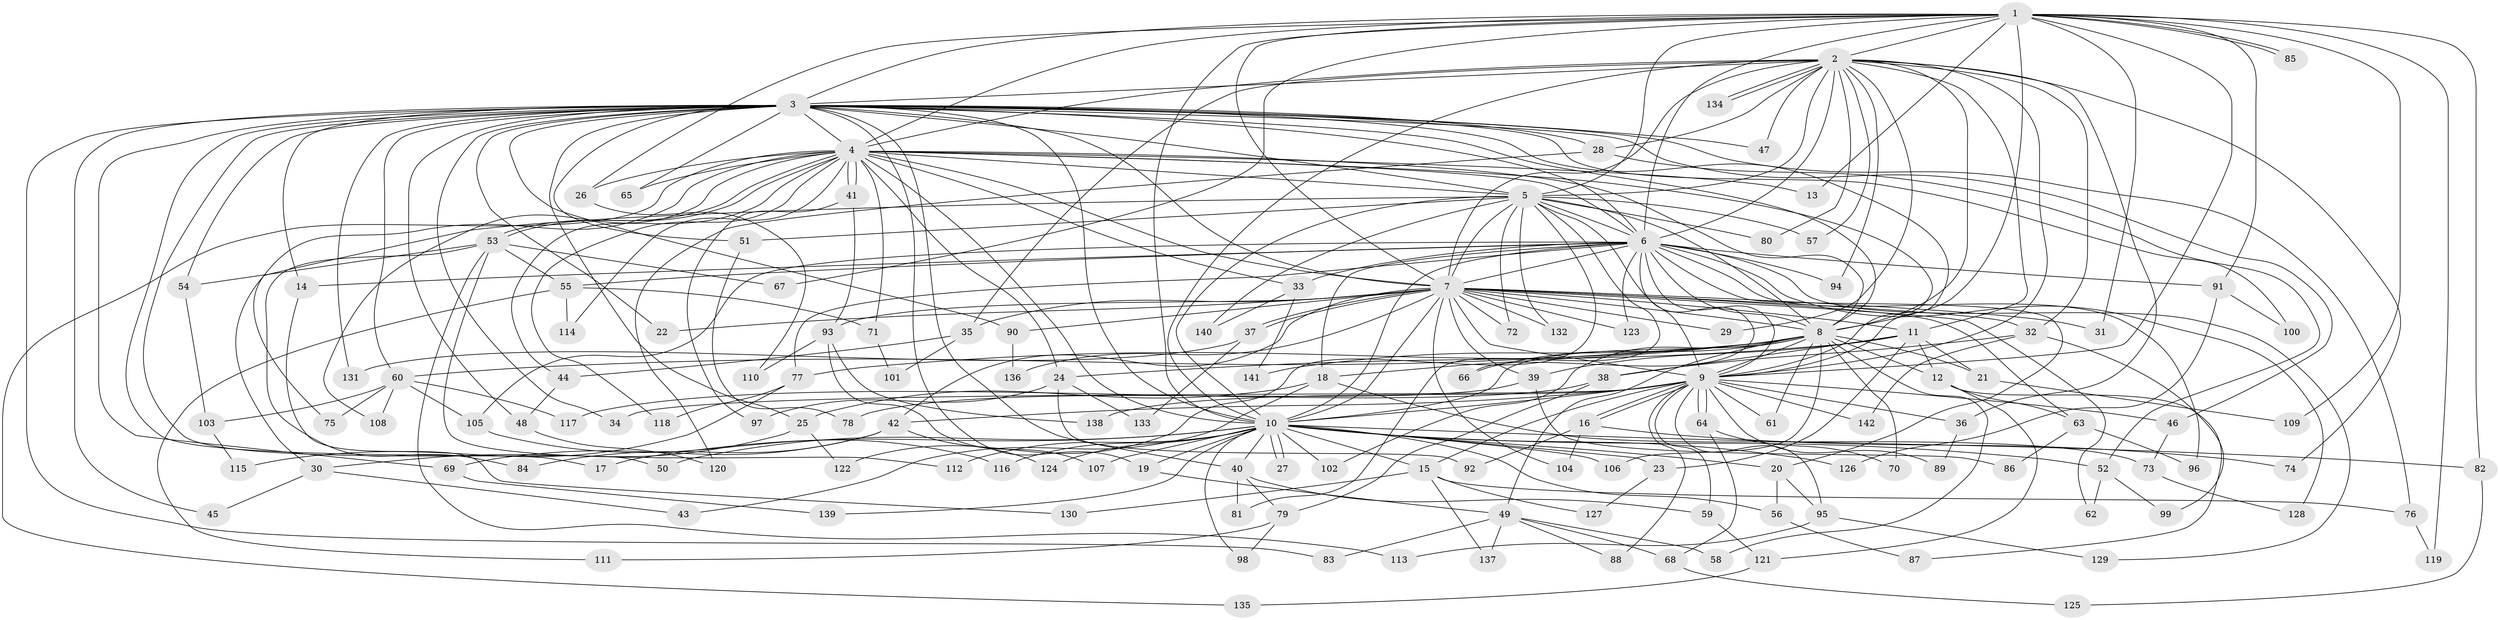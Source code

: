 // coarse degree distribution, {8: 0.011627906976744186, 22: 0.03488372093023256, 2: 0.26744186046511625, 17: 0.023255813953488372, 3: 0.2558139534883721, 28: 0.011627906976744186, 4: 0.16279069767441862, 5: 0.10465116279069768, 20: 0.023255813953488372, 6: 0.023255813953488372, 7: 0.023255813953488372, 1: 0.03488372093023256, 26: 0.011627906976744186, 16: 0.011627906976744186}
// Generated by graph-tools (version 1.1) at 2025/36/03/04/25 23:36:18]
// undirected, 142 vertices, 309 edges
graph export_dot {
  node [color=gray90,style=filled];
  1;
  2;
  3;
  4;
  5;
  6;
  7;
  8;
  9;
  10;
  11;
  12;
  13;
  14;
  15;
  16;
  17;
  18;
  19;
  20;
  21;
  22;
  23;
  24;
  25;
  26;
  27;
  28;
  29;
  30;
  31;
  32;
  33;
  34;
  35;
  36;
  37;
  38;
  39;
  40;
  41;
  42;
  43;
  44;
  45;
  46;
  47;
  48;
  49;
  50;
  51;
  52;
  53;
  54;
  55;
  56;
  57;
  58;
  59;
  60;
  61;
  62;
  63;
  64;
  65;
  66;
  67;
  68;
  69;
  70;
  71;
  72;
  73;
  74;
  75;
  76;
  77;
  78;
  79;
  80;
  81;
  82;
  83;
  84;
  85;
  86;
  87;
  88;
  89;
  90;
  91;
  92;
  93;
  94;
  95;
  96;
  97;
  98;
  99;
  100;
  101;
  102;
  103;
  104;
  105;
  106;
  107;
  108;
  109;
  110;
  111;
  112;
  113;
  114;
  115;
  116;
  117;
  118;
  119;
  120;
  121;
  122;
  123;
  124;
  125;
  126;
  127;
  128;
  129;
  130;
  131;
  132;
  133;
  134;
  135;
  136;
  137;
  138;
  139;
  140;
  141;
  142;
  1 -- 2;
  1 -- 3;
  1 -- 4;
  1 -- 5;
  1 -- 6;
  1 -- 7;
  1 -- 8;
  1 -- 9;
  1 -- 10;
  1 -- 13;
  1 -- 26;
  1 -- 31;
  1 -- 67;
  1 -- 82;
  1 -- 85;
  1 -- 85;
  1 -- 91;
  1 -- 109;
  1 -- 119;
  2 -- 3;
  2 -- 4;
  2 -- 5;
  2 -- 6;
  2 -- 7;
  2 -- 8;
  2 -- 9;
  2 -- 10;
  2 -- 11;
  2 -- 28;
  2 -- 29;
  2 -- 32;
  2 -- 35;
  2 -- 36;
  2 -- 47;
  2 -- 57;
  2 -- 74;
  2 -- 80;
  2 -- 94;
  2 -- 134;
  2 -- 134;
  3 -- 4;
  3 -- 5;
  3 -- 6;
  3 -- 7;
  3 -- 8;
  3 -- 9;
  3 -- 10;
  3 -- 14;
  3 -- 17;
  3 -- 19;
  3 -- 22;
  3 -- 25;
  3 -- 28;
  3 -- 34;
  3 -- 40;
  3 -- 45;
  3 -- 46;
  3 -- 47;
  3 -- 48;
  3 -- 50;
  3 -- 51;
  3 -- 54;
  3 -- 60;
  3 -- 65;
  3 -- 69;
  3 -- 76;
  3 -- 83;
  3 -- 90;
  3 -- 100;
  3 -- 131;
  4 -- 5;
  4 -- 6;
  4 -- 7;
  4 -- 8;
  4 -- 9;
  4 -- 10;
  4 -- 13;
  4 -- 24;
  4 -- 26;
  4 -- 33;
  4 -- 41;
  4 -- 41;
  4 -- 44;
  4 -- 53;
  4 -- 53;
  4 -- 65;
  4 -- 71;
  4 -- 75;
  4 -- 108;
  4 -- 114;
  4 -- 118;
  4 -- 135;
  5 -- 6;
  5 -- 7;
  5 -- 8;
  5 -- 9;
  5 -- 10;
  5 -- 30;
  5 -- 51;
  5 -- 57;
  5 -- 72;
  5 -- 80;
  5 -- 81;
  5 -- 122;
  5 -- 132;
  5 -- 140;
  6 -- 7;
  6 -- 8;
  6 -- 9;
  6 -- 10;
  6 -- 14;
  6 -- 18;
  6 -- 20;
  6 -- 33;
  6 -- 55;
  6 -- 66;
  6 -- 77;
  6 -- 91;
  6 -- 94;
  6 -- 96;
  6 -- 105;
  6 -- 123;
  6 -- 128;
  6 -- 129;
  7 -- 8;
  7 -- 9;
  7 -- 10;
  7 -- 11;
  7 -- 22;
  7 -- 29;
  7 -- 31;
  7 -- 32;
  7 -- 35;
  7 -- 37;
  7 -- 37;
  7 -- 39;
  7 -- 42;
  7 -- 62;
  7 -- 63;
  7 -- 72;
  7 -- 90;
  7 -- 93;
  7 -- 104;
  7 -- 123;
  7 -- 132;
  7 -- 136;
  8 -- 9;
  8 -- 10;
  8 -- 12;
  8 -- 18;
  8 -- 21;
  8 -- 24;
  8 -- 49;
  8 -- 58;
  8 -- 60;
  8 -- 61;
  8 -- 66;
  8 -- 70;
  8 -- 102;
  8 -- 106;
  8 -- 141;
  9 -- 10;
  9 -- 15;
  9 -- 16;
  9 -- 16;
  9 -- 34;
  9 -- 36;
  9 -- 42;
  9 -- 46;
  9 -- 59;
  9 -- 61;
  9 -- 64;
  9 -- 64;
  9 -- 88;
  9 -- 89;
  9 -- 95;
  9 -- 138;
  9 -- 142;
  10 -- 15;
  10 -- 17;
  10 -- 19;
  10 -- 20;
  10 -- 23;
  10 -- 27;
  10 -- 27;
  10 -- 40;
  10 -- 50;
  10 -- 52;
  10 -- 56;
  10 -- 82;
  10 -- 98;
  10 -- 102;
  10 -- 106;
  10 -- 107;
  10 -- 112;
  10 -- 116;
  10 -- 124;
  10 -- 126;
  10 -- 139;
  11 -- 12;
  11 -- 21;
  11 -- 23;
  11 -- 38;
  11 -- 39;
  11 -- 77;
  12 -- 63;
  12 -- 87;
  12 -- 121;
  14 -- 130;
  15 -- 76;
  15 -- 127;
  15 -- 130;
  15 -- 137;
  16 -- 74;
  16 -- 92;
  16 -- 104;
  18 -- 25;
  18 -- 43;
  18 -- 73;
  19 -- 49;
  20 -- 56;
  20 -- 95;
  21 -- 109;
  23 -- 127;
  24 -- 92;
  24 -- 97;
  24 -- 133;
  25 -- 30;
  25 -- 122;
  26 -- 110;
  28 -- 52;
  28 -- 120;
  30 -- 43;
  30 -- 45;
  32 -- 38;
  32 -- 99;
  32 -- 142;
  33 -- 140;
  33 -- 141;
  35 -- 44;
  35 -- 101;
  36 -- 89;
  37 -- 131;
  37 -- 133;
  38 -- 79;
  38 -- 117;
  39 -- 78;
  39 -- 86;
  40 -- 59;
  40 -- 79;
  40 -- 81;
  41 -- 93;
  41 -- 97;
  42 -- 69;
  42 -- 84;
  42 -- 124;
  44 -- 48;
  46 -- 73;
  48 -- 120;
  49 -- 58;
  49 -- 68;
  49 -- 83;
  49 -- 88;
  49 -- 137;
  51 -- 78;
  52 -- 62;
  52 -- 99;
  53 -- 54;
  53 -- 55;
  53 -- 67;
  53 -- 84;
  53 -- 112;
  53 -- 113;
  54 -- 103;
  55 -- 71;
  55 -- 111;
  55 -- 114;
  56 -- 87;
  59 -- 121;
  60 -- 75;
  60 -- 103;
  60 -- 105;
  60 -- 108;
  60 -- 117;
  63 -- 86;
  63 -- 96;
  64 -- 68;
  64 -- 70;
  68 -- 125;
  69 -- 139;
  71 -- 101;
  73 -- 128;
  76 -- 119;
  77 -- 115;
  77 -- 118;
  79 -- 98;
  79 -- 111;
  82 -- 125;
  90 -- 136;
  91 -- 100;
  91 -- 126;
  93 -- 107;
  93 -- 110;
  93 -- 138;
  95 -- 113;
  95 -- 129;
  103 -- 115;
  105 -- 116;
  121 -- 135;
}
